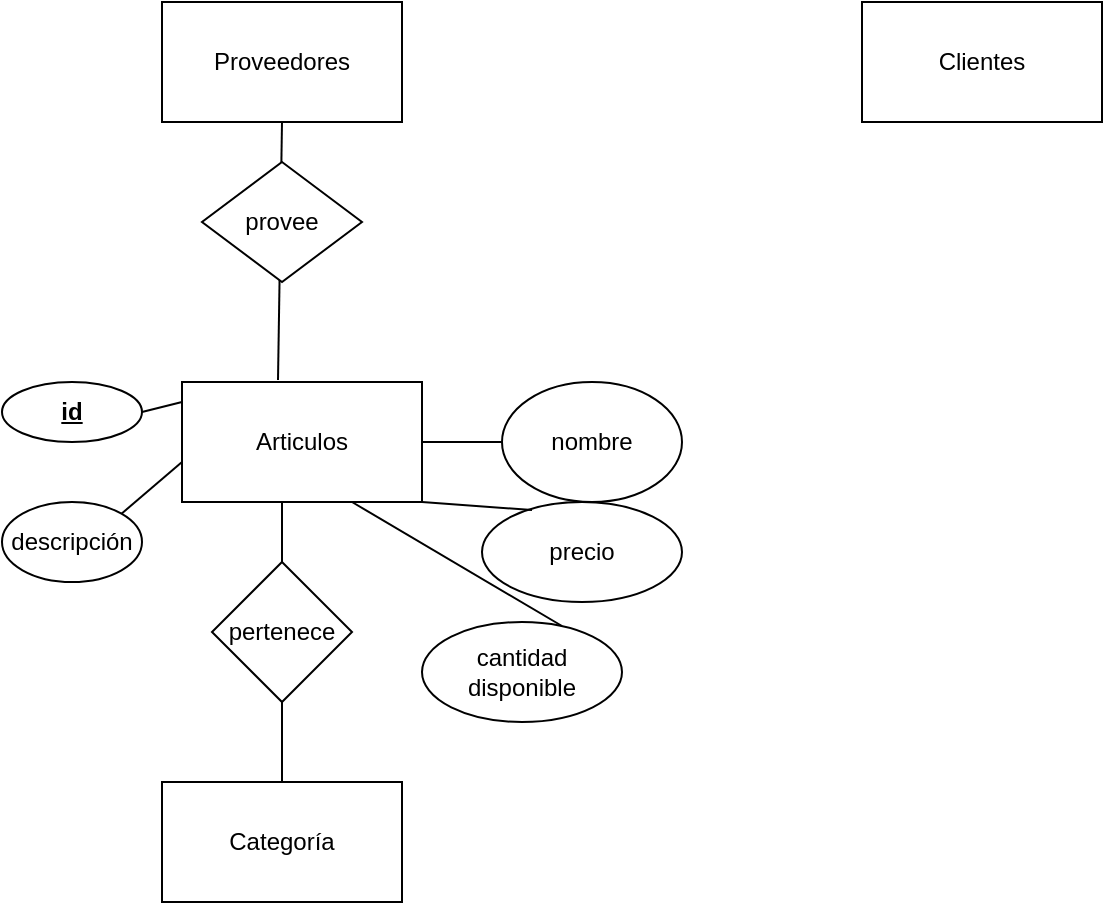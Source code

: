 <mxfile version="14.9.6" type="github">
  <diagram id="v64572_YNYcbEFswRbN0" name="Page-1">
    <mxGraphModel dx="868" dy="450" grid="1" gridSize="10" guides="1" tooltips="1" connect="1" arrows="1" fold="1" page="1" pageScale="1" pageWidth="850" pageHeight="1100" math="0" shadow="0">
      <root>
        <mxCell id="0" />
        <mxCell id="1" parent="0" />
        <mxCell id="6TqKGEjyONFh63FSuyH1-2" value="Articulos" style="rounded=0;whiteSpace=wrap;html=1;" vertex="1" parent="1">
          <mxGeometry x="140" y="270" width="120" height="60" as="geometry" />
        </mxCell>
        <mxCell id="6TqKGEjyONFh63FSuyH1-3" value="Proveedores" style="rounded=0;whiteSpace=wrap;html=1;" vertex="1" parent="1">
          <mxGeometry x="130" y="80" width="120" height="60" as="geometry" />
        </mxCell>
        <mxCell id="6TqKGEjyONFh63FSuyH1-4" value="Clientes" style="rounded=0;whiteSpace=wrap;html=1;" vertex="1" parent="1">
          <mxGeometry x="480" y="80" width="120" height="60" as="geometry" />
        </mxCell>
        <mxCell id="6TqKGEjyONFh63FSuyH1-5" value="" style="endArrow=none;html=1;entryX=0.5;entryY=1;entryDx=0;entryDy=0;exitX=0.4;exitY=-0.017;exitDx=0;exitDy=0;exitPerimeter=0;" edge="1" parent="1" source="6TqKGEjyONFh63FSuyH1-2" target="6TqKGEjyONFh63FSuyH1-3">
          <mxGeometry width="50" height="50" relative="1" as="geometry">
            <mxPoint x="190" y="260" as="sourcePoint" />
            <mxPoint x="210" y="190" as="targetPoint" />
          </mxGeometry>
        </mxCell>
        <mxCell id="6TqKGEjyONFh63FSuyH1-6" value="" style="endArrow=none;html=1;" edge="1" parent="1" target="6TqKGEjyONFh63FSuyH1-7">
          <mxGeometry width="50" height="50" relative="1" as="geometry">
            <mxPoint x="260" y="300" as="sourcePoint" />
            <mxPoint x="310" y="300" as="targetPoint" />
          </mxGeometry>
        </mxCell>
        <mxCell id="6TqKGEjyONFh63FSuyH1-7" value="nombre" style="ellipse;whiteSpace=wrap;html=1;" vertex="1" parent="1">
          <mxGeometry x="300" y="270" width="90" height="60" as="geometry" />
        </mxCell>
        <mxCell id="6TqKGEjyONFh63FSuyH1-8" value="precio" style="ellipse;whiteSpace=wrap;html=1;" vertex="1" parent="1">
          <mxGeometry x="290" y="330" width="100" height="50" as="geometry" />
        </mxCell>
        <mxCell id="6TqKGEjyONFh63FSuyH1-9" value="cantidad disponible" style="ellipse;whiteSpace=wrap;html=1;" vertex="1" parent="1">
          <mxGeometry x="260" y="390" width="100" height="50" as="geometry" />
        </mxCell>
        <mxCell id="6TqKGEjyONFh63FSuyH1-10" value="&lt;b&gt;&lt;u&gt;id&lt;/u&gt;&lt;/b&gt;" style="ellipse;whiteSpace=wrap;html=1;" vertex="1" parent="1">
          <mxGeometry x="50" y="270" width="70" height="30" as="geometry" />
        </mxCell>
        <mxCell id="6TqKGEjyONFh63FSuyH1-11" value="descripción" style="ellipse;whiteSpace=wrap;html=1;" vertex="1" parent="1">
          <mxGeometry x="50" y="330" width="70" height="40" as="geometry" />
        </mxCell>
        <mxCell id="6TqKGEjyONFh63FSuyH1-12" value="" style="endArrow=none;html=1;entryX=1;entryY=1;entryDx=0;entryDy=0;exitX=0.25;exitY=0.08;exitDx=0;exitDy=0;exitPerimeter=0;" edge="1" parent="1" source="6TqKGEjyONFh63FSuyH1-8" target="6TqKGEjyONFh63FSuyH1-2">
          <mxGeometry width="50" height="50" relative="1" as="geometry">
            <mxPoint x="400" y="260" as="sourcePoint" />
            <mxPoint x="450" y="210" as="targetPoint" />
          </mxGeometry>
        </mxCell>
        <mxCell id="6TqKGEjyONFh63FSuyH1-13" value="" style="endArrow=none;html=1;exitX=0.7;exitY=0.04;exitDx=0;exitDy=0;exitPerimeter=0;" edge="1" parent="1" source="6TqKGEjyONFh63FSuyH1-9">
          <mxGeometry width="50" height="50" relative="1" as="geometry">
            <mxPoint x="175" y="380" as="sourcePoint" />
            <mxPoint x="225" y="330" as="targetPoint" />
          </mxGeometry>
        </mxCell>
        <mxCell id="6TqKGEjyONFh63FSuyH1-14" value="" style="endArrow=none;html=1;exitX=1;exitY=0;exitDx=0;exitDy=0;" edge="1" parent="1" source="6TqKGEjyONFh63FSuyH1-11">
          <mxGeometry width="50" height="50" relative="1" as="geometry">
            <mxPoint x="90" y="360" as="sourcePoint" />
            <mxPoint x="140" y="310" as="targetPoint" />
          </mxGeometry>
        </mxCell>
        <mxCell id="6TqKGEjyONFh63FSuyH1-15" value="" style="endArrow=none;html=1;exitX=1;exitY=0.5;exitDx=0;exitDy=0;" edge="1" parent="1" source="6TqKGEjyONFh63FSuyH1-10">
          <mxGeometry width="50" height="50" relative="1" as="geometry">
            <mxPoint x="90" y="330" as="sourcePoint" />
            <mxPoint x="140" y="280" as="targetPoint" />
          </mxGeometry>
        </mxCell>
        <mxCell id="6TqKGEjyONFh63FSuyH1-16" value="" style="endArrow=none;html=1;startArrow=none;" edge="1" parent="1" source="6TqKGEjyONFh63FSuyH1-20">
          <mxGeometry width="50" height="50" relative="1" as="geometry">
            <mxPoint x="190" y="440" as="sourcePoint" />
            <mxPoint x="190" y="330" as="targetPoint" />
          </mxGeometry>
        </mxCell>
        <mxCell id="6TqKGEjyONFh63FSuyH1-23" value="" style="edgeStyle=none;rounded=0;orthogonalLoop=1;jettySize=auto;html=1;endArrow=none;endFill=0;" edge="1" parent="1" source="6TqKGEjyONFh63FSuyH1-18" target="6TqKGEjyONFh63FSuyH1-20">
          <mxGeometry relative="1" as="geometry" />
        </mxCell>
        <mxCell id="6TqKGEjyONFh63FSuyH1-18" value="Categoría" style="rounded=0;whiteSpace=wrap;html=1;" vertex="1" parent="1">
          <mxGeometry x="130" y="470" width="120" height="60" as="geometry" />
        </mxCell>
        <mxCell id="6TqKGEjyONFh63FSuyH1-19" value="provee" style="rhombus;whiteSpace=wrap;html=1;" vertex="1" parent="1">
          <mxGeometry x="150" y="160" width="80" height="60" as="geometry" />
        </mxCell>
        <mxCell id="6TqKGEjyONFh63FSuyH1-20" value="pertenece" style="rhombus;whiteSpace=wrap;html=1;" vertex="1" parent="1">
          <mxGeometry x="155" y="360" width="70" height="70" as="geometry" />
        </mxCell>
        <mxCell id="6TqKGEjyONFh63FSuyH1-22" value="" style="endArrow=none;html=1;" edge="1" parent="1" target="6TqKGEjyONFh63FSuyH1-20">
          <mxGeometry width="50" height="50" relative="1" as="geometry">
            <mxPoint x="190" y="440" as="sourcePoint" />
            <mxPoint x="190" y="330" as="targetPoint" />
          </mxGeometry>
        </mxCell>
      </root>
    </mxGraphModel>
  </diagram>
</mxfile>
